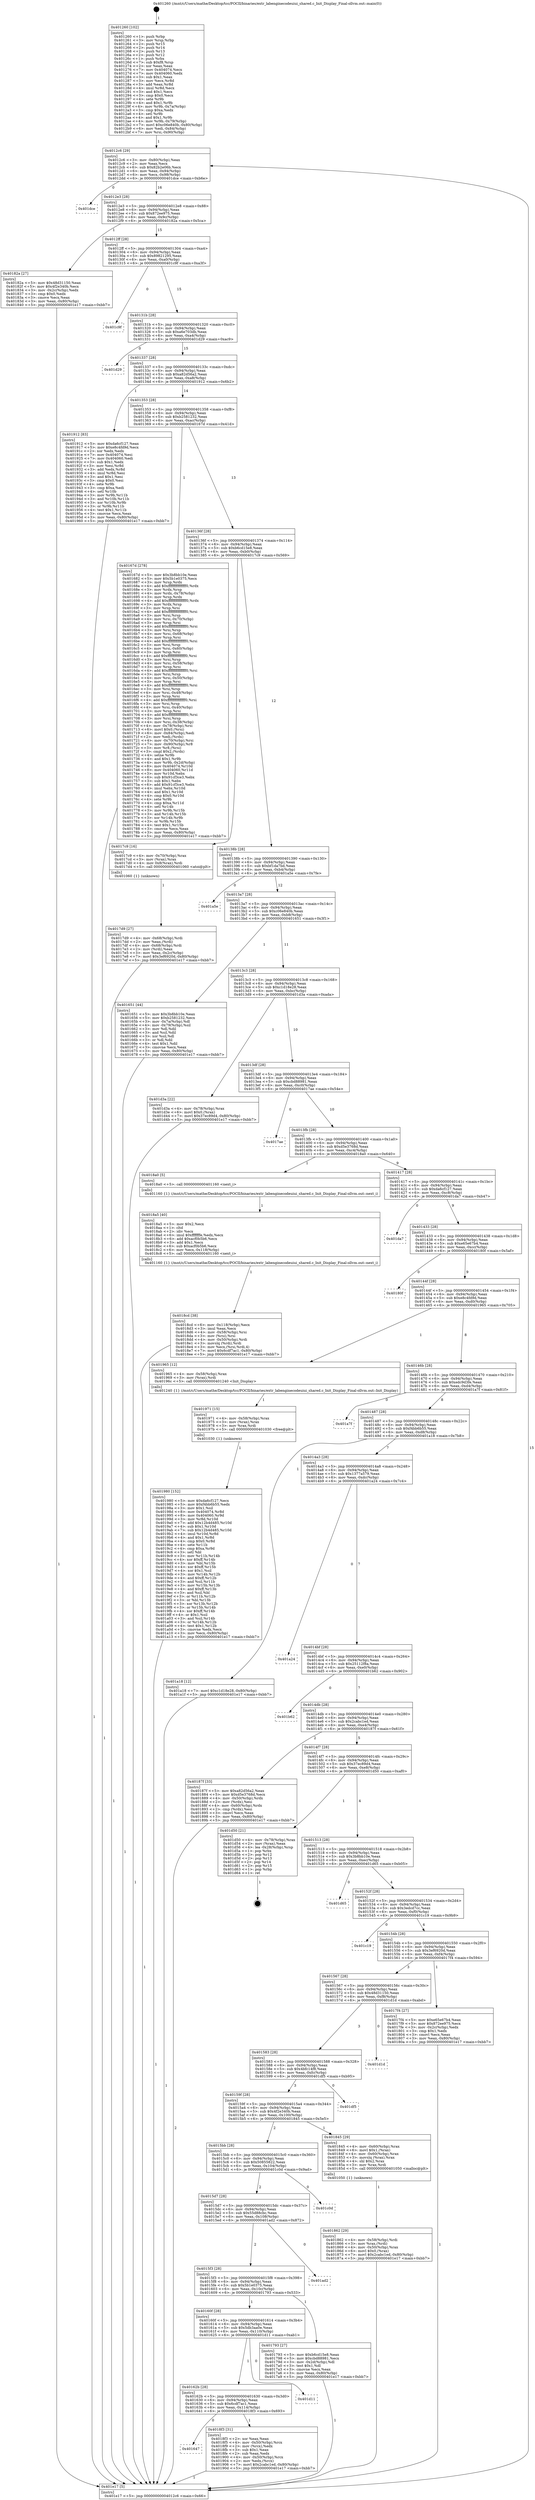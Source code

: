 digraph "0x401260" {
  label = "0x401260 (/mnt/c/Users/mathe/Desktop/tcc/POCII/binaries/extr_labenginecodeuiui_shared.c_Init_Display_Final-ollvm.out::main(0))"
  labelloc = "t"
  node[shape=record]

  Entry [label="",width=0.3,height=0.3,shape=circle,fillcolor=black,style=filled]
  "0x4012c6" [label="{
     0x4012c6 [29]\l
     | [instrs]\l
     &nbsp;&nbsp;0x4012c6 \<+3\>: mov -0x80(%rbp),%eax\l
     &nbsp;&nbsp;0x4012c9 \<+2\>: mov %eax,%ecx\l
     &nbsp;&nbsp;0x4012cb \<+6\>: sub $0x82b2e06b,%ecx\l
     &nbsp;&nbsp;0x4012d1 \<+6\>: mov %eax,-0x94(%rbp)\l
     &nbsp;&nbsp;0x4012d7 \<+6\>: mov %ecx,-0x98(%rbp)\l
     &nbsp;&nbsp;0x4012dd \<+6\>: je 0000000000401dce \<main+0xb6e\>\l
  }"]
  "0x401dce" [label="{
     0x401dce\l
  }", style=dashed]
  "0x4012e3" [label="{
     0x4012e3 [28]\l
     | [instrs]\l
     &nbsp;&nbsp;0x4012e3 \<+5\>: jmp 00000000004012e8 \<main+0x88\>\l
     &nbsp;&nbsp;0x4012e8 \<+6\>: mov -0x94(%rbp),%eax\l
     &nbsp;&nbsp;0x4012ee \<+5\>: sub $0x872ee975,%eax\l
     &nbsp;&nbsp;0x4012f3 \<+6\>: mov %eax,-0x9c(%rbp)\l
     &nbsp;&nbsp;0x4012f9 \<+6\>: je 000000000040182a \<main+0x5ca\>\l
  }"]
  Exit [label="",width=0.3,height=0.3,shape=circle,fillcolor=black,style=filled,peripheries=2]
  "0x40182a" [label="{
     0x40182a [27]\l
     | [instrs]\l
     &nbsp;&nbsp;0x40182a \<+5\>: mov $0x48d31150,%eax\l
     &nbsp;&nbsp;0x40182f \<+5\>: mov $0x4f2e340b,%ecx\l
     &nbsp;&nbsp;0x401834 \<+3\>: mov -0x2c(%rbp),%edx\l
     &nbsp;&nbsp;0x401837 \<+3\>: cmp $0x0,%edx\l
     &nbsp;&nbsp;0x40183a \<+3\>: cmove %ecx,%eax\l
     &nbsp;&nbsp;0x40183d \<+3\>: mov %eax,-0x80(%rbp)\l
     &nbsp;&nbsp;0x401840 \<+5\>: jmp 0000000000401e17 \<main+0xbb7\>\l
  }"]
  "0x4012ff" [label="{
     0x4012ff [28]\l
     | [instrs]\l
     &nbsp;&nbsp;0x4012ff \<+5\>: jmp 0000000000401304 \<main+0xa4\>\l
     &nbsp;&nbsp;0x401304 \<+6\>: mov -0x94(%rbp),%eax\l
     &nbsp;&nbsp;0x40130a \<+5\>: sub $0x89821295,%eax\l
     &nbsp;&nbsp;0x40130f \<+6\>: mov %eax,-0xa0(%rbp)\l
     &nbsp;&nbsp;0x401315 \<+6\>: je 0000000000401c9f \<main+0xa3f\>\l
  }"]
  "0x401980" [label="{
     0x401980 [152]\l
     | [instrs]\l
     &nbsp;&nbsp;0x401980 \<+5\>: mov $0xda6cf127,%ecx\l
     &nbsp;&nbsp;0x401985 \<+5\>: mov $0xf4bb6b55,%edx\l
     &nbsp;&nbsp;0x40198a \<+3\>: mov $0x1,%sil\l
     &nbsp;&nbsp;0x40198d \<+8\>: mov 0x404074,%r8d\l
     &nbsp;&nbsp;0x401995 \<+8\>: mov 0x404060,%r9d\l
     &nbsp;&nbsp;0x40199d \<+3\>: mov %r8d,%r10d\l
     &nbsp;&nbsp;0x4019a0 \<+7\>: add $0x12b4d485,%r10d\l
     &nbsp;&nbsp;0x4019a7 \<+4\>: sub $0x1,%r10d\l
     &nbsp;&nbsp;0x4019ab \<+7\>: sub $0x12b4d485,%r10d\l
     &nbsp;&nbsp;0x4019b2 \<+4\>: imul %r10d,%r8d\l
     &nbsp;&nbsp;0x4019b6 \<+4\>: and $0x1,%r8d\l
     &nbsp;&nbsp;0x4019ba \<+4\>: cmp $0x0,%r8d\l
     &nbsp;&nbsp;0x4019be \<+4\>: sete %r11b\l
     &nbsp;&nbsp;0x4019c2 \<+4\>: cmp $0xa,%r9d\l
     &nbsp;&nbsp;0x4019c6 \<+3\>: setl %bl\l
     &nbsp;&nbsp;0x4019c9 \<+3\>: mov %r11b,%r14b\l
     &nbsp;&nbsp;0x4019cc \<+4\>: xor $0xff,%r14b\l
     &nbsp;&nbsp;0x4019d0 \<+3\>: mov %bl,%r15b\l
     &nbsp;&nbsp;0x4019d3 \<+4\>: xor $0xff,%r15b\l
     &nbsp;&nbsp;0x4019d7 \<+4\>: xor $0x1,%sil\l
     &nbsp;&nbsp;0x4019db \<+3\>: mov %r14b,%r12b\l
     &nbsp;&nbsp;0x4019de \<+4\>: and $0xff,%r12b\l
     &nbsp;&nbsp;0x4019e2 \<+3\>: and %sil,%r11b\l
     &nbsp;&nbsp;0x4019e5 \<+3\>: mov %r15b,%r13b\l
     &nbsp;&nbsp;0x4019e8 \<+4\>: and $0xff,%r13b\l
     &nbsp;&nbsp;0x4019ec \<+3\>: and %sil,%bl\l
     &nbsp;&nbsp;0x4019ef \<+3\>: or %r11b,%r12b\l
     &nbsp;&nbsp;0x4019f2 \<+3\>: or %bl,%r13b\l
     &nbsp;&nbsp;0x4019f5 \<+3\>: xor %r13b,%r12b\l
     &nbsp;&nbsp;0x4019f8 \<+3\>: or %r15b,%r14b\l
     &nbsp;&nbsp;0x4019fb \<+4\>: xor $0xff,%r14b\l
     &nbsp;&nbsp;0x4019ff \<+4\>: or $0x1,%sil\l
     &nbsp;&nbsp;0x401a03 \<+3\>: and %sil,%r14b\l
     &nbsp;&nbsp;0x401a06 \<+3\>: or %r14b,%r12b\l
     &nbsp;&nbsp;0x401a09 \<+4\>: test $0x1,%r12b\l
     &nbsp;&nbsp;0x401a0d \<+3\>: cmovne %edx,%ecx\l
     &nbsp;&nbsp;0x401a10 \<+3\>: mov %ecx,-0x80(%rbp)\l
     &nbsp;&nbsp;0x401a13 \<+5\>: jmp 0000000000401e17 \<main+0xbb7\>\l
  }"]
  "0x401c9f" [label="{
     0x401c9f\l
  }", style=dashed]
  "0x40131b" [label="{
     0x40131b [28]\l
     | [instrs]\l
     &nbsp;&nbsp;0x40131b \<+5\>: jmp 0000000000401320 \<main+0xc0\>\l
     &nbsp;&nbsp;0x401320 \<+6\>: mov -0x94(%rbp),%eax\l
     &nbsp;&nbsp;0x401326 \<+5\>: sub $0xa6e703db,%eax\l
     &nbsp;&nbsp;0x40132b \<+6\>: mov %eax,-0xa4(%rbp)\l
     &nbsp;&nbsp;0x401331 \<+6\>: je 0000000000401d29 \<main+0xac9\>\l
  }"]
  "0x401971" [label="{
     0x401971 [15]\l
     | [instrs]\l
     &nbsp;&nbsp;0x401971 \<+4\>: mov -0x58(%rbp),%rax\l
     &nbsp;&nbsp;0x401975 \<+3\>: mov (%rax),%rax\l
     &nbsp;&nbsp;0x401978 \<+3\>: mov %rax,%rdi\l
     &nbsp;&nbsp;0x40197b \<+5\>: call 0000000000401030 \<free@plt\>\l
     | [calls]\l
     &nbsp;&nbsp;0x401030 \{1\} (unknown)\l
  }"]
  "0x401d29" [label="{
     0x401d29\l
  }", style=dashed]
  "0x401337" [label="{
     0x401337 [28]\l
     | [instrs]\l
     &nbsp;&nbsp;0x401337 \<+5\>: jmp 000000000040133c \<main+0xdc\>\l
     &nbsp;&nbsp;0x40133c \<+6\>: mov -0x94(%rbp),%eax\l
     &nbsp;&nbsp;0x401342 \<+5\>: sub $0xa82d56a2,%eax\l
     &nbsp;&nbsp;0x401347 \<+6\>: mov %eax,-0xa8(%rbp)\l
     &nbsp;&nbsp;0x40134d \<+6\>: je 0000000000401912 \<main+0x6b2\>\l
  }"]
  "0x401647" [label="{
     0x401647\l
  }", style=dashed]
  "0x401912" [label="{
     0x401912 [83]\l
     | [instrs]\l
     &nbsp;&nbsp;0x401912 \<+5\>: mov $0xda6cf127,%eax\l
     &nbsp;&nbsp;0x401917 \<+5\>: mov $0xe8c4fd9d,%ecx\l
     &nbsp;&nbsp;0x40191c \<+2\>: xor %edx,%edx\l
     &nbsp;&nbsp;0x40191e \<+7\>: mov 0x404074,%esi\l
     &nbsp;&nbsp;0x401925 \<+7\>: mov 0x404060,%edi\l
     &nbsp;&nbsp;0x40192c \<+3\>: sub $0x1,%edx\l
     &nbsp;&nbsp;0x40192f \<+3\>: mov %esi,%r8d\l
     &nbsp;&nbsp;0x401932 \<+3\>: add %edx,%r8d\l
     &nbsp;&nbsp;0x401935 \<+4\>: imul %r8d,%esi\l
     &nbsp;&nbsp;0x401939 \<+3\>: and $0x1,%esi\l
     &nbsp;&nbsp;0x40193c \<+3\>: cmp $0x0,%esi\l
     &nbsp;&nbsp;0x40193f \<+4\>: sete %r9b\l
     &nbsp;&nbsp;0x401943 \<+3\>: cmp $0xa,%edi\l
     &nbsp;&nbsp;0x401946 \<+4\>: setl %r10b\l
     &nbsp;&nbsp;0x40194a \<+3\>: mov %r9b,%r11b\l
     &nbsp;&nbsp;0x40194d \<+3\>: and %r10b,%r11b\l
     &nbsp;&nbsp;0x401950 \<+3\>: xor %r10b,%r9b\l
     &nbsp;&nbsp;0x401953 \<+3\>: or %r9b,%r11b\l
     &nbsp;&nbsp;0x401956 \<+4\>: test $0x1,%r11b\l
     &nbsp;&nbsp;0x40195a \<+3\>: cmovne %ecx,%eax\l
     &nbsp;&nbsp;0x40195d \<+3\>: mov %eax,-0x80(%rbp)\l
     &nbsp;&nbsp;0x401960 \<+5\>: jmp 0000000000401e17 \<main+0xbb7\>\l
  }"]
  "0x401353" [label="{
     0x401353 [28]\l
     | [instrs]\l
     &nbsp;&nbsp;0x401353 \<+5\>: jmp 0000000000401358 \<main+0xf8\>\l
     &nbsp;&nbsp;0x401358 \<+6\>: mov -0x94(%rbp),%eax\l
     &nbsp;&nbsp;0x40135e \<+5\>: sub $0xb2581232,%eax\l
     &nbsp;&nbsp;0x401363 \<+6\>: mov %eax,-0xac(%rbp)\l
     &nbsp;&nbsp;0x401369 \<+6\>: je 000000000040167d \<main+0x41d\>\l
  }"]
  "0x4018f3" [label="{
     0x4018f3 [31]\l
     | [instrs]\l
     &nbsp;&nbsp;0x4018f3 \<+2\>: xor %eax,%eax\l
     &nbsp;&nbsp;0x4018f5 \<+4\>: mov -0x50(%rbp),%rcx\l
     &nbsp;&nbsp;0x4018f9 \<+2\>: mov (%rcx),%edx\l
     &nbsp;&nbsp;0x4018fb \<+3\>: sub $0x1,%eax\l
     &nbsp;&nbsp;0x4018fe \<+2\>: sub %eax,%edx\l
     &nbsp;&nbsp;0x401900 \<+4\>: mov -0x50(%rbp),%rcx\l
     &nbsp;&nbsp;0x401904 \<+2\>: mov %edx,(%rcx)\l
     &nbsp;&nbsp;0x401906 \<+7\>: movl $0x2cabc1ed,-0x80(%rbp)\l
     &nbsp;&nbsp;0x40190d \<+5\>: jmp 0000000000401e17 \<main+0xbb7\>\l
  }"]
  "0x40167d" [label="{
     0x40167d [278]\l
     | [instrs]\l
     &nbsp;&nbsp;0x40167d \<+5\>: mov $0x3b8bb10e,%eax\l
     &nbsp;&nbsp;0x401682 \<+5\>: mov $0x5b1e0375,%ecx\l
     &nbsp;&nbsp;0x401687 \<+3\>: mov %rsp,%rdx\l
     &nbsp;&nbsp;0x40168a \<+4\>: add $0xfffffffffffffff0,%rdx\l
     &nbsp;&nbsp;0x40168e \<+3\>: mov %rdx,%rsp\l
     &nbsp;&nbsp;0x401691 \<+4\>: mov %rdx,-0x78(%rbp)\l
     &nbsp;&nbsp;0x401695 \<+3\>: mov %rsp,%rdx\l
     &nbsp;&nbsp;0x401698 \<+4\>: add $0xfffffffffffffff0,%rdx\l
     &nbsp;&nbsp;0x40169c \<+3\>: mov %rdx,%rsp\l
     &nbsp;&nbsp;0x40169f \<+3\>: mov %rsp,%rsi\l
     &nbsp;&nbsp;0x4016a2 \<+4\>: add $0xfffffffffffffff0,%rsi\l
     &nbsp;&nbsp;0x4016a6 \<+3\>: mov %rsi,%rsp\l
     &nbsp;&nbsp;0x4016a9 \<+4\>: mov %rsi,-0x70(%rbp)\l
     &nbsp;&nbsp;0x4016ad \<+3\>: mov %rsp,%rsi\l
     &nbsp;&nbsp;0x4016b0 \<+4\>: add $0xfffffffffffffff0,%rsi\l
     &nbsp;&nbsp;0x4016b4 \<+3\>: mov %rsi,%rsp\l
     &nbsp;&nbsp;0x4016b7 \<+4\>: mov %rsi,-0x68(%rbp)\l
     &nbsp;&nbsp;0x4016bb \<+3\>: mov %rsp,%rsi\l
     &nbsp;&nbsp;0x4016be \<+4\>: add $0xfffffffffffffff0,%rsi\l
     &nbsp;&nbsp;0x4016c2 \<+3\>: mov %rsi,%rsp\l
     &nbsp;&nbsp;0x4016c5 \<+4\>: mov %rsi,-0x60(%rbp)\l
     &nbsp;&nbsp;0x4016c9 \<+3\>: mov %rsp,%rsi\l
     &nbsp;&nbsp;0x4016cc \<+4\>: add $0xfffffffffffffff0,%rsi\l
     &nbsp;&nbsp;0x4016d0 \<+3\>: mov %rsi,%rsp\l
     &nbsp;&nbsp;0x4016d3 \<+4\>: mov %rsi,-0x58(%rbp)\l
     &nbsp;&nbsp;0x4016d7 \<+3\>: mov %rsp,%rsi\l
     &nbsp;&nbsp;0x4016da \<+4\>: add $0xfffffffffffffff0,%rsi\l
     &nbsp;&nbsp;0x4016de \<+3\>: mov %rsi,%rsp\l
     &nbsp;&nbsp;0x4016e1 \<+4\>: mov %rsi,-0x50(%rbp)\l
     &nbsp;&nbsp;0x4016e5 \<+3\>: mov %rsp,%rsi\l
     &nbsp;&nbsp;0x4016e8 \<+4\>: add $0xfffffffffffffff0,%rsi\l
     &nbsp;&nbsp;0x4016ec \<+3\>: mov %rsi,%rsp\l
     &nbsp;&nbsp;0x4016ef \<+4\>: mov %rsi,-0x48(%rbp)\l
     &nbsp;&nbsp;0x4016f3 \<+3\>: mov %rsp,%rsi\l
     &nbsp;&nbsp;0x4016f6 \<+4\>: add $0xfffffffffffffff0,%rsi\l
     &nbsp;&nbsp;0x4016fa \<+3\>: mov %rsi,%rsp\l
     &nbsp;&nbsp;0x4016fd \<+4\>: mov %rsi,-0x40(%rbp)\l
     &nbsp;&nbsp;0x401701 \<+3\>: mov %rsp,%rsi\l
     &nbsp;&nbsp;0x401704 \<+4\>: add $0xfffffffffffffff0,%rsi\l
     &nbsp;&nbsp;0x401708 \<+3\>: mov %rsi,%rsp\l
     &nbsp;&nbsp;0x40170b \<+4\>: mov %rsi,-0x38(%rbp)\l
     &nbsp;&nbsp;0x40170f \<+4\>: mov -0x78(%rbp),%rsi\l
     &nbsp;&nbsp;0x401713 \<+6\>: movl $0x0,(%rsi)\l
     &nbsp;&nbsp;0x401719 \<+6\>: mov -0x84(%rbp),%edi\l
     &nbsp;&nbsp;0x40171f \<+2\>: mov %edi,(%rdx)\l
     &nbsp;&nbsp;0x401721 \<+4\>: mov -0x70(%rbp),%rsi\l
     &nbsp;&nbsp;0x401725 \<+7\>: mov -0x90(%rbp),%r8\l
     &nbsp;&nbsp;0x40172c \<+3\>: mov %r8,(%rsi)\l
     &nbsp;&nbsp;0x40172f \<+3\>: cmpl $0x2,(%rdx)\l
     &nbsp;&nbsp;0x401732 \<+4\>: setne %r9b\l
     &nbsp;&nbsp;0x401736 \<+4\>: and $0x1,%r9b\l
     &nbsp;&nbsp;0x40173a \<+4\>: mov %r9b,-0x2d(%rbp)\l
     &nbsp;&nbsp;0x40173e \<+8\>: mov 0x404074,%r10d\l
     &nbsp;&nbsp;0x401746 \<+8\>: mov 0x404060,%r11d\l
     &nbsp;&nbsp;0x40174e \<+3\>: mov %r10d,%ebx\l
     &nbsp;&nbsp;0x401751 \<+6\>: sub $0x91cf3ce3,%ebx\l
     &nbsp;&nbsp;0x401757 \<+3\>: sub $0x1,%ebx\l
     &nbsp;&nbsp;0x40175a \<+6\>: add $0x91cf3ce3,%ebx\l
     &nbsp;&nbsp;0x401760 \<+4\>: imul %ebx,%r10d\l
     &nbsp;&nbsp;0x401764 \<+4\>: and $0x1,%r10d\l
     &nbsp;&nbsp;0x401768 \<+4\>: cmp $0x0,%r10d\l
     &nbsp;&nbsp;0x40176c \<+4\>: sete %r9b\l
     &nbsp;&nbsp;0x401770 \<+4\>: cmp $0xa,%r11d\l
     &nbsp;&nbsp;0x401774 \<+4\>: setl %r14b\l
     &nbsp;&nbsp;0x401778 \<+3\>: mov %r9b,%r15b\l
     &nbsp;&nbsp;0x40177b \<+3\>: and %r14b,%r15b\l
     &nbsp;&nbsp;0x40177e \<+3\>: xor %r14b,%r9b\l
     &nbsp;&nbsp;0x401781 \<+3\>: or %r9b,%r15b\l
     &nbsp;&nbsp;0x401784 \<+4\>: test $0x1,%r15b\l
     &nbsp;&nbsp;0x401788 \<+3\>: cmovne %ecx,%eax\l
     &nbsp;&nbsp;0x40178b \<+3\>: mov %eax,-0x80(%rbp)\l
     &nbsp;&nbsp;0x40178e \<+5\>: jmp 0000000000401e17 \<main+0xbb7\>\l
  }"]
  "0x40136f" [label="{
     0x40136f [28]\l
     | [instrs]\l
     &nbsp;&nbsp;0x40136f \<+5\>: jmp 0000000000401374 \<main+0x114\>\l
     &nbsp;&nbsp;0x401374 \<+6\>: mov -0x94(%rbp),%eax\l
     &nbsp;&nbsp;0x40137a \<+5\>: sub $0xb6cd15e8,%eax\l
     &nbsp;&nbsp;0x40137f \<+6\>: mov %eax,-0xb0(%rbp)\l
     &nbsp;&nbsp;0x401385 \<+6\>: je 00000000004017c9 \<main+0x569\>\l
  }"]
  "0x40162b" [label="{
     0x40162b [28]\l
     | [instrs]\l
     &nbsp;&nbsp;0x40162b \<+5\>: jmp 0000000000401630 \<main+0x3d0\>\l
     &nbsp;&nbsp;0x401630 \<+6\>: mov -0x94(%rbp),%eax\l
     &nbsp;&nbsp;0x401636 \<+5\>: sub $0x6cdf7ac1,%eax\l
     &nbsp;&nbsp;0x40163b \<+6\>: mov %eax,-0x114(%rbp)\l
     &nbsp;&nbsp;0x401641 \<+6\>: je 00000000004018f3 \<main+0x693\>\l
  }"]
  "0x4017c9" [label="{
     0x4017c9 [16]\l
     | [instrs]\l
     &nbsp;&nbsp;0x4017c9 \<+4\>: mov -0x70(%rbp),%rax\l
     &nbsp;&nbsp;0x4017cd \<+3\>: mov (%rax),%rax\l
     &nbsp;&nbsp;0x4017d0 \<+4\>: mov 0x8(%rax),%rdi\l
     &nbsp;&nbsp;0x4017d4 \<+5\>: call 0000000000401060 \<atoi@plt\>\l
     | [calls]\l
     &nbsp;&nbsp;0x401060 \{1\} (unknown)\l
  }"]
  "0x40138b" [label="{
     0x40138b [28]\l
     | [instrs]\l
     &nbsp;&nbsp;0x40138b \<+5\>: jmp 0000000000401390 \<main+0x130\>\l
     &nbsp;&nbsp;0x401390 \<+6\>: mov -0x94(%rbp),%eax\l
     &nbsp;&nbsp;0x401396 \<+5\>: sub $0xbf1da7bd,%eax\l
     &nbsp;&nbsp;0x40139b \<+6\>: mov %eax,-0xb4(%rbp)\l
     &nbsp;&nbsp;0x4013a1 \<+6\>: je 0000000000401a5e \<main+0x7fe\>\l
  }"]
  "0x401d11" [label="{
     0x401d11\l
  }", style=dashed]
  "0x401a5e" [label="{
     0x401a5e\l
  }", style=dashed]
  "0x4013a7" [label="{
     0x4013a7 [28]\l
     | [instrs]\l
     &nbsp;&nbsp;0x4013a7 \<+5\>: jmp 00000000004013ac \<main+0x14c\>\l
     &nbsp;&nbsp;0x4013ac \<+6\>: mov -0x94(%rbp),%eax\l
     &nbsp;&nbsp;0x4013b2 \<+5\>: sub $0xc06e840b,%eax\l
     &nbsp;&nbsp;0x4013b7 \<+6\>: mov %eax,-0xb8(%rbp)\l
     &nbsp;&nbsp;0x4013bd \<+6\>: je 0000000000401651 \<main+0x3f1\>\l
  }"]
  "0x4018cd" [label="{
     0x4018cd [38]\l
     | [instrs]\l
     &nbsp;&nbsp;0x4018cd \<+6\>: mov -0x118(%rbp),%ecx\l
     &nbsp;&nbsp;0x4018d3 \<+3\>: imul %eax,%ecx\l
     &nbsp;&nbsp;0x4018d6 \<+4\>: mov -0x58(%rbp),%rsi\l
     &nbsp;&nbsp;0x4018da \<+3\>: mov (%rsi),%rsi\l
     &nbsp;&nbsp;0x4018dd \<+4\>: mov -0x50(%rbp),%rdi\l
     &nbsp;&nbsp;0x4018e1 \<+3\>: movslq (%rdi),%rdi\l
     &nbsp;&nbsp;0x4018e4 \<+3\>: mov %ecx,(%rsi,%rdi,4)\l
     &nbsp;&nbsp;0x4018e7 \<+7\>: movl $0x6cdf7ac1,-0x80(%rbp)\l
     &nbsp;&nbsp;0x4018ee \<+5\>: jmp 0000000000401e17 \<main+0xbb7\>\l
  }"]
  "0x401651" [label="{
     0x401651 [44]\l
     | [instrs]\l
     &nbsp;&nbsp;0x401651 \<+5\>: mov $0x3b8bb10e,%eax\l
     &nbsp;&nbsp;0x401656 \<+5\>: mov $0xb2581232,%ecx\l
     &nbsp;&nbsp;0x40165b \<+3\>: mov -0x7a(%rbp),%dl\l
     &nbsp;&nbsp;0x40165e \<+4\>: mov -0x79(%rbp),%sil\l
     &nbsp;&nbsp;0x401662 \<+3\>: mov %dl,%dil\l
     &nbsp;&nbsp;0x401665 \<+3\>: and %sil,%dil\l
     &nbsp;&nbsp;0x401668 \<+3\>: xor %sil,%dl\l
     &nbsp;&nbsp;0x40166b \<+3\>: or %dl,%dil\l
     &nbsp;&nbsp;0x40166e \<+4\>: test $0x1,%dil\l
     &nbsp;&nbsp;0x401672 \<+3\>: cmovne %ecx,%eax\l
     &nbsp;&nbsp;0x401675 \<+3\>: mov %eax,-0x80(%rbp)\l
     &nbsp;&nbsp;0x401678 \<+5\>: jmp 0000000000401e17 \<main+0xbb7\>\l
  }"]
  "0x4013c3" [label="{
     0x4013c3 [28]\l
     | [instrs]\l
     &nbsp;&nbsp;0x4013c3 \<+5\>: jmp 00000000004013c8 \<main+0x168\>\l
     &nbsp;&nbsp;0x4013c8 \<+6\>: mov -0x94(%rbp),%eax\l
     &nbsp;&nbsp;0x4013ce \<+5\>: sub $0xc1d18e28,%eax\l
     &nbsp;&nbsp;0x4013d3 \<+6\>: mov %eax,-0xbc(%rbp)\l
     &nbsp;&nbsp;0x4013d9 \<+6\>: je 0000000000401d3a \<main+0xada\>\l
  }"]
  "0x401e17" [label="{
     0x401e17 [5]\l
     | [instrs]\l
     &nbsp;&nbsp;0x401e17 \<+5\>: jmp 00000000004012c6 \<main+0x66\>\l
  }"]
  "0x401260" [label="{
     0x401260 [102]\l
     | [instrs]\l
     &nbsp;&nbsp;0x401260 \<+1\>: push %rbp\l
     &nbsp;&nbsp;0x401261 \<+3\>: mov %rsp,%rbp\l
     &nbsp;&nbsp;0x401264 \<+2\>: push %r15\l
     &nbsp;&nbsp;0x401266 \<+2\>: push %r14\l
     &nbsp;&nbsp;0x401268 \<+2\>: push %r13\l
     &nbsp;&nbsp;0x40126a \<+2\>: push %r12\l
     &nbsp;&nbsp;0x40126c \<+1\>: push %rbx\l
     &nbsp;&nbsp;0x40126d \<+7\>: sub $0xf8,%rsp\l
     &nbsp;&nbsp;0x401274 \<+2\>: xor %eax,%eax\l
     &nbsp;&nbsp;0x401276 \<+7\>: mov 0x404074,%ecx\l
     &nbsp;&nbsp;0x40127d \<+7\>: mov 0x404060,%edx\l
     &nbsp;&nbsp;0x401284 \<+3\>: sub $0x1,%eax\l
     &nbsp;&nbsp;0x401287 \<+3\>: mov %ecx,%r8d\l
     &nbsp;&nbsp;0x40128a \<+3\>: add %eax,%r8d\l
     &nbsp;&nbsp;0x40128d \<+4\>: imul %r8d,%ecx\l
     &nbsp;&nbsp;0x401291 \<+3\>: and $0x1,%ecx\l
     &nbsp;&nbsp;0x401294 \<+3\>: cmp $0x0,%ecx\l
     &nbsp;&nbsp;0x401297 \<+4\>: sete %r9b\l
     &nbsp;&nbsp;0x40129b \<+4\>: and $0x1,%r9b\l
     &nbsp;&nbsp;0x40129f \<+4\>: mov %r9b,-0x7a(%rbp)\l
     &nbsp;&nbsp;0x4012a3 \<+3\>: cmp $0xa,%edx\l
     &nbsp;&nbsp;0x4012a6 \<+4\>: setl %r9b\l
     &nbsp;&nbsp;0x4012aa \<+4\>: and $0x1,%r9b\l
     &nbsp;&nbsp;0x4012ae \<+4\>: mov %r9b,-0x79(%rbp)\l
     &nbsp;&nbsp;0x4012b2 \<+7\>: movl $0xc06e840b,-0x80(%rbp)\l
     &nbsp;&nbsp;0x4012b9 \<+6\>: mov %edi,-0x84(%rbp)\l
     &nbsp;&nbsp;0x4012bf \<+7\>: mov %rsi,-0x90(%rbp)\l
  }"]
  "0x4018a5" [label="{
     0x4018a5 [40]\l
     | [instrs]\l
     &nbsp;&nbsp;0x4018a5 \<+5\>: mov $0x2,%ecx\l
     &nbsp;&nbsp;0x4018aa \<+1\>: cltd\l
     &nbsp;&nbsp;0x4018ab \<+2\>: idiv %ecx\l
     &nbsp;&nbsp;0x4018ad \<+6\>: imul $0xfffffffe,%edx,%ecx\l
     &nbsp;&nbsp;0x4018b3 \<+6\>: add $0xacf0b5b6,%ecx\l
     &nbsp;&nbsp;0x4018b9 \<+3\>: add $0x1,%ecx\l
     &nbsp;&nbsp;0x4018bc \<+6\>: sub $0xacf0b5b6,%ecx\l
     &nbsp;&nbsp;0x4018c2 \<+6\>: mov %ecx,-0x118(%rbp)\l
     &nbsp;&nbsp;0x4018c8 \<+5\>: call 0000000000401160 \<next_i\>\l
     | [calls]\l
     &nbsp;&nbsp;0x401160 \{1\} (/mnt/c/Users/mathe/Desktop/tcc/POCII/binaries/extr_labenginecodeuiui_shared.c_Init_Display_Final-ollvm.out::next_i)\l
  }"]
  "0x401862" [label="{
     0x401862 [29]\l
     | [instrs]\l
     &nbsp;&nbsp;0x401862 \<+4\>: mov -0x58(%rbp),%rdi\l
     &nbsp;&nbsp;0x401866 \<+3\>: mov %rax,(%rdi)\l
     &nbsp;&nbsp;0x401869 \<+4\>: mov -0x50(%rbp),%rax\l
     &nbsp;&nbsp;0x40186d \<+6\>: movl $0x0,(%rax)\l
     &nbsp;&nbsp;0x401873 \<+7\>: movl $0x2cabc1ed,-0x80(%rbp)\l
     &nbsp;&nbsp;0x40187a \<+5\>: jmp 0000000000401e17 \<main+0xbb7\>\l
  }"]
  "0x401d3a" [label="{
     0x401d3a [22]\l
     | [instrs]\l
     &nbsp;&nbsp;0x401d3a \<+4\>: mov -0x78(%rbp),%rax\l
     &nbsp;&nbsp;0x401d3e \<+6\>: movl $0x0,(%rax)\l
     &nbsp;&nbsp;0x401d44 \<+7\>: movl $0x37ec89d4,-0x80(%rbp)\l
     &nbsp;&nbsp;0x401d4b \<+5\>: jmp 0000000000401e17 \<main+0xbb7\>\l
  }"]
  "0x4013df" [label="{
     0x4013df [28]\l
     | [instrs]\l
     &nbsp;&nbsp;0x4013df \<+5\>: jmp 00000000004013e4 \<main+0x184\>\l
     &nbsp;&nbsp;0x4013e4 \<+6\>: mov -0x94(%rbp),%eax\l
     &nbsp;&nbsp;0x4013ea \<+5\>: sub $0xcbd88981,%eax\l
     &nbsp;&nbsp;0x4013ef \<+6\>: mov %eax,-0xc0(%rbp)\l
     &nbsp;&nbsp;0x4013f5 \<+6\>: je 00000000004017ae \<main+0x54e\>\l
  }"]
  "0x4017d9" [label="{
     0x4017d9 [27]\l
     | [instrs]\l
     &nbsp;&nbsp;0x4017d9 \<+4\>: mov -0x68(%rbp),%rdi\l
     &nbsp;&nbsp;0x4017dd \<+2\>: mov %eax,(%rdi)\l
     &nbsp;&nbsp;0x4017df \<+4\>: mov -0x68(%rbp),%rdi\l
     &nbsp;&nbsp;0x4017e3 \<+2\>: mov (%rdi),%eax\l
     &nbsp;&nbsp;0x4017e5 \<+3\>: mov %eax,-0x2c(%rbp)\l
     &nbsp;&nbsp;0x4017e8 \<+7\>: movl $0x3ef6920d,-0x80(%rbp)\l
     &nbsp;&nbsp;0x4017ef \<+5\>: jmp 0000000000401e17 \<main+0xbb7\>\l
  }"]
  "0x4017ae" [label="{
     0x4017ae\l
  }", style=dashed]
  "0x4013fb" [label="{
     0x4013fb [28]\l
     | [instrs]\l
     &nbsp;&nbsp;0x4013fb \<+5\>: jmp 0000000000401400 \<main+0x1a0\>\l
     &nbsp;&nbsp;0x401400 \<+6\>: mov -0x94(%rbp),%eax\l
     &nbsp;&nbsp;0x401406 \<+5\>: sub $0xd5e3768d,%eax\l
     &nbsp;&nbsp;0x40140b \<+6\>: mov %eax,-0xc4(%rbp)\l
     &nbsp;&nbsp;0x401411 \<+6\>: je 00000000004018a0 \<main+0x640\>\l
  }"]
  "0x40160f" [label="{
     0x40160f [28]\l
     | [instrs]\l
     &nbsp;&nbsp;0x40160f \<+5\>: jmp 0000000000401614 \<main+0x3b4\>\l
     &nbsp;&nbsp;0x401614 \<+6\>: mov -0x94(%rbp),%eax\l
     &nbsp;&nbsp;0x40161a \<+5\>: sub $0x5db3aa0e,%eax\l
     &nbsp;&nbsp;0x40161f \<+6\>: mov %eax,-0x110(%rbp)\l
     &nbsp;&nbsp;0x401625 \<+6\>: je 0000000000401d11 \<main+0xab1\>\l
  }"]
  "0x4018a0" [label="{
     0x4018a0 [5]\l
     | [instrs]\l
     &nbsp;&nbsp;0x4018a0 \<+5\>: call 0000000000401160 \<next_i\>\l
     | [calls]\l
     &nbsp;&nbsp;0x401160 \{1\} (/mnt/c/Users/mathe/Desktop/tcc/POCII/binaries/extr_labenginecodeuiui_shared.c_Init_Display_Final-ollvm.out::next_i)\l
  }"]
  "0x401417" [label="{
     0x401417 [28]\l
     | [instrs]\l
     &nbsp;&nbsp;0x401417 \<+5\>: jmp 000000000040141c \<main+0x1bc\>\l
     &nbsp;&nbsp;0x40141c \<+6\>: mov -0x94(%rbp),%eax\l
     &nbsp;&nbsp;0x401422 \<+5\>: sub $0xda6cf127,%eax\l
     &nbsp;&nbsp;0x401427 \<+6\>: mov %eax,-0xc8(%rbp)\l
     &nbsp;&nbsp;0x40142d \<+6\>: je 0000000000401da7 \<main+0xb47\>\l
  }"]
  "0x401793" [label="{
     0x401793 [27]\l
     | [instrs]\l
     &nbsp;&nbsp;0x401793 \<+5\>: mov $0xb6cd15e8,%eax\l
     &nbsp;&nbsp;0x401798 \<+5\>: mov $0xcbd88981,%ecx\l
     &nbsp;&nbsp;0x40179d \<+3\>: mov -0x2d(%rbp),%dl\l
     &nbsp;&nbsp;0x4017a0 \<+3\>: test $0x1,%dl\l
     &nbsp;&nbsp;0x4017a3 \<+3\>: cmovne %ecx,%eax\l
     &nbsp;&nbsp;0x4017a6 \<+3\>: mov %eax,-0x80(%rbp)\l
     &nbsp;&nbsp;0x4017a9 \<+5\>: jmp 0000000000401e17 \<main+0xbb7\>\l
  }"]
  "0x401da7" [label="{
     0x401da7\l
  }", style=dashed]
  "0x401433" [label="{
     0x401433 [28]\l
     | [instrs]\l
     &nbsp;&nbsp;0x401433 \<+5\>: jmp 0000000000401438 \<main+0x1d8\>\l
     &nbsp;&nbsp;0x401438 \<+6\>: mov -0x94(%rbp),%eax\l
     &nbsp;&nbsp;0x40143e \<+5\>: sub $0xe65e67b4,%eax\l
     &nbsp;&nbsp;0x401443 \<+6\>: mov %eax,-0xcc(%rbp)\l
     &nbsp;&nbsp;0x401449 \<+6\>: je 000000000040180f \<main+0x5af\>\l
  }"]
  "0x4015f3" [label="{
     0x4015f3 [28]\l
     | [instrs]\l
     &nbsp;&nbsp;0x4015f3 \<+5\>: jmp 00000000004015f8 \<main+0x398\>\l
     &nbsp;&nbsp;0x4015f8 \<+6\>: mov -0x94(%rbp),%eax\l
     &nbsp;&nbsp;0x4015fe \<+5\>: sub $0x5b1e0375,%eax\l
     &nbsp;&nbsp;0x401603 \<+6\>: mov %eax,-0x10c(%rbp)\l
     &nbsp;&nbsp;0x401609 \<+6\>: je 0000000000401793 \<main+0x533\>\l
  }"]
  "0x40180f" [label="{
     0x40180f\l
  }", style=dashed]
  "0x40144f" [label="{
     0x40144f [28]\l
     | [instrs]\l
     &nbsp;&nbsp;0x40144f \<+5\>: jmp 0000000000401454 \<main+0x1f4\>\l
     &nbsp;&nbsp;0x401454 \<+6\>: mov -0x94(%rbp),%eax\l
     &nbsp;&nbsp;0x40145a \<+5\>: sub $0xe8c4fd9d,%eax\l
     &nbsp;&nbsp;0x40145f \<+6\>: mov %eax,-0xd0(%rbp)\l
     &nbsp;&nbsp;0x401465 \<+6\>: je 0000000000401965 \<main+0x705\>\l
  }"]
  "0x401ad2" [label="{
     0x401ad2\l
  }", style=dashed]
  "0x401965" [label="{
     0x401965 [12]\l
     | [instrs]\l
     &nbsp;&nbsp;0x401965 \<+4\>: mov -0x58(%rbp),%rax\l
     &nbsp;&nbsp;0x401969 \<+3\>: mov (%rax),%rdi\l
     &nbsp;&nbsp;0x40196c \<+5\>: call 0000000000401240 \<Init_Display\>\l
     | [calls]\l
     &nbsp;&nbsp;0x401240 \{1\} (/mnt/c/Users/mathe/Desktop/tcc/POCII/binaries/extr_labenginecodeuiui_shared.c_Init_Display_Final-ollvm.out::Init_Display)\l
  }"]
  "0x40146b" [label="{
     0x40146b [28]\l
     | [instrs]\l
     &nbsp;&nbsp;0x40146b \<+5\>: jmp 0000000000401470 \<main+0x210\>\l
     &nbsp;&nbsp;0x401470 \<+6\>: mov -0x94(%rbp),%eax\l
     &nbsp;&nbsp;0x401476 \<+5\>: sub $0xedc9d3fe,%eax\l
     &nbsp;&nbsp;0x40147b \<+6\>: mov %eax,-0xd4(%rbp)\l
     &nbsp;&nbsp;0x401481 \<+6\>: je 0000000000401a7f \<main+0x81f\>\l
  }"]
  "0x4015d7" [label="{
     0x4015d7 [28]\l
     | [instrs]\l
     &nbsp;&nbsp;0x4015d7 \<+5\>: jmp 00000000004015dc \<main+0x37c\>\l
     &nbsp;&nbsp;0x4015dc \<+6\>: mov -0x94(%rbp),%eax\l
     &nbsp;&nbsp;0x4015e2 \<+5\>: sub $0x55d88cbc,%eax\l
     &nbsp;&nbsp;0x4015e7 \<+6\>: mov %eax,-0x108(%rbp)\l
     &nbsp;&nbsp;0x4015ed \<+6\>: je 0000000000401ad2 \<main+0x872\>\l
  }"]
  "0x401a7f" [label="{
     0x401a7f\l
  }", style=dashed]
  "0x401487" [label="{
     0x401487 [28]\l
     | [instrs]\l
     &nbsp;&nbsp;0x401487 \<+5\>: jmp 000000000040148c \<main+0x22c\>\l
     &nbsp;&nbsp;0x40148c \<+6\>: mov -0x94(%rbp),%eax\l
     &nbsp;&nbsp;0x401492 \<+5\>: sub $0xf4bb6b55,%eax\l
     &nbsp;&nbsp;0x401497 \<+6\>: mov %eax,-0xd8(%rbp)\l
     &nbsp;&nbsp;0x40149d \<+6\>: je 0000000000401a18 \<main+0x7b8\>\l
  }"]
  "0x401c0d" [label="{
     0x401c0d\l
  }", style=dashed]
  "0x401a18" [label="{
     0x401a18 [12]\l
     | [instrs]\l
     &nbsp;&nbsp;0x401a18 \<+7\>: movl $0xc1d18e28,-0x80(%rbp)\l
     &nbsp;&nbsp;0x401a1f \<+5\>: jmp 0000000000401e17 \<main+0xbb7\>\l
  }"]
  "0x4014a3" [label="{
     0x4014a3 [28]\l
     | [instrs]\l
     &nbsp;&nbsp;0x4014a3 \<+5\>: jmp 00000000004014a8 \<main+0x248\>\l
     &nbsp;&nbsp;0x4014a8 \<+6\>: mov -0x94(%rbp),%eax\l
     &nbsp;&nbsp;0x4014ae \<+5\>: sub $0x1377a579,%eax\l
     &nbsp;&nbsp;0x4014b3 \<+6\>: mov %eax,-0xdc(%rbp)\l
     &nbsp;&nbsp;0x4014b9 \<+6\>: je 0000000000401a24 \<main+0x7c4\>\l
  }"]
  "0x4015bb" [label="{
     0x4015bb [28]\l
     | [instrs]\l
     &nbsp;&nbsp;0x4015bb \<+5\>: jmp 00000000004015c0 \<main+0x360\>\l
     &nbsp;&nbsp;0x4015c0 \<+6\>: mov -0x94(%rbp),%eax\l
     &nbsp;&nbsp;0x4015c6 \<+5\>: sub $0x50855822,%eax\l
     &nbsp;&nbsp;0x4015cb \<+6\>: mov %eax,-0x104(%rbp)\l
     &nbsp;&nbsp;0x4015d1 \<+6\>: je 0000000000401c0d \<main+0x9ad\>\l
  }"]
  "0x401a24" [label="{
     0x401a24\l
  }", style=dashed]
  "0x4014bf" [label="{
     0x4014bf [28]\l
     | [instrs]\l
     &nbsp;&nbsp;0x4014bf \<+5\>: jmp 00000000004014c4 \<main+0x264\>\l
     &nbsp;&nbsp;0x4014c4 \<+6\>: mov -0x94(%rbp),%eax\l
     &nbsp;&nbsp;0x4014ca \<+5\>: sub $0x25112f8a,%eax\l
     &nbsp;&nbsp;0x4014cf \<+6\>: mov %eax,-0xe0(%rbp)\l
     &nbsp;&nbsp;0x4014d5 \<+6\>: je 0000000000401b62 \<main+0x902\>\l
  }"]
  "0x401845" [label="{
     0x401845 [29]\l
     | [instrs]\l
     &nbsp;&nbsp;0x401845 \<+4\>: mov -0x60(%rbp),%rax\l
     &nbsp;&nbsp;0x401849 \<+6\>: movl $0x1,(%rax)\l
     &nbsp;&nbsp;0x40184f \<+4\>: mov -0x60(%rbp),%rax\l
     &nbsp;&nbsp;0x401853 \<+3\>: movslq (%rax),%rax\l
     &nbsp;&nbsp;0x401856 \<+4\>: shl $0x2,%rax\l
     &nbsp;&nbsp;0x40185a \<+3\>: mov %rax,%rdi\l
     &nbsp;&nbsp;0x40185d \<+5\>: call 0000000000401050 \<malloc@plt\>\l
     | [calls]\l
     &nbsp;&nbsp;0x401050 \{1\} (unknown)\l
  }"]
  "0x401b62" [label="{
     0x401b62\l
  }", style=dashed]
  "0x4014db" [label="{
     0x4014db [28]\l
     | [instrs]\l
     &nbsp;&nbsp;0x4014db \<+5\>: jmp 00000000004014e0 \<main+0x280\>\l
     &nbsp;&nbsp;0x4014e0 \<+6\>: mov -0x94(%rbp),%eax\l
     &nbsp;&nbsp;0x4014e6 \<+5\>: sub $0x2cabc1ed,%eax\l
     &nbsp;&nbsp;0x4014eb \<+6\>: mov %eax,-0xe4(%rbp)\l
     &nbsp;&nbsp;0x4014f1 \<+6\>: je 000000000040187f \<main+0x61f\>\l
  }"]
  "0x40159f" [label="{
     0x40159f [28]\l
     | [instrs]\l
     &nbsp;&nbsp;0x40159f \<+5\>: jmp 00000000004015a4 \<main+0x344\>\l
     &nbsp;&nbsp;0x4015a4 \<+6\>: mov -0x94(%rbp),%eax\l
     &nbsp;&nbsp;0x4015aa \<+5\>: sub $0x4f2e340b,%eax\l
     &nbsp;&nbsp;0x4015af \<+6\>: mov %eax,-0x100(%rbp)\l
     &nbsp;&nbsp;0x4015b5 \<+6\>: je 0000000000401845 \<main+0x5e5\>\l
  }"]
  "0x40187f" [label="{
     0x40187f [33]\l
     | [instrs]\l
     &nbsp;&nbsp;0x40187f \<+5\>: mov $0xa82d56a2,%eax\l
     &nbsp;&nbsp;0x401884 \<+5\>: mov $0xd5e3768d,%ecx\l
     &nbsp;&nbsp;0x401889 \<+4\>: mov -0x50(%rbp),%rdx\l
     &nbsp;&nbsp;0x40188d \<+2\>: mov (%rdx),%esi\l
     &nbsp;&nbsp;0x40188f \<+4\>: mov -0x60(%rbp),%rdx\l
     &nbsp;&nbsp;0x401893 \<+2\>: cmp (%rdx),%esi\l
     &nbsp;&nbsp;0x401895 \<+3\>: cmovl %ecx,%eax\l
     &nbsp;&nbsp;0x401898 \<+3\>: mov %eax,-0x80(%rbp)\l
     &nbsp;&nbsp;0x40189b \<+5\>: jmp 0000000000401e17 \<main+0xbb7\>\l
  }"]
  "0x4014f7" [label="{
     0x4014f7 [28]\l
     | [instrs]\l
     &nbsp;&nbsp;0x4014f7 \<+5\>: jmp 00000000004014fc \<main+0x29c\>\l
     &nbsp;&nbsp;0x4014fc \<+6\>: mov -0x94(%rbp),%eax\l
     &nbsp;&nbsp;0x401502 \<+5\>: sub $0x37ec89d4,%eax\l
     &nbsp;&nbsp;0x401507 \<+6\>: mov %eax,-0xe8(%rbp)\l
     &nbsp;&nbsp;0x40150d \<+6\>: je 0000000000401d50 \<main+0xaf0\>\l
  }"]
  "0x401df5" [label="{
     0x401df5\l
  }", style=dashed]
  "0x401d50" [label="{
     0x401d50 [21]\l
     | [instrs]\l
     &nbsp;&nbsp;0x401d50 \<+4\>: mov -0x78(%rbp),%rax\l
     &nbsp;&nbsp;0x401d54 \<+2\>: mov (%rax),%eax\l
     &nbsp;&nbsp;0x401d56 \<+4\>: lea -0x28(%rbp),%rsp\l
     &nbsp;&nbsp;0x401d5a \<+1\>: pop %rbx\l
     &nbsp;&nbsp;0x401d5b \<+2\>: pop %r12\l
     &nbsp;&nbsp;0x401d5d \<+2\>: pop %r13\l
     &nbsp;&nbsp;0x401d5f \<+2\>: pop %r14\l
     &nbsp;&nbsp;0x401d61 \<+2\>: pop %r15\l
     &nbsp;&nbsp;0x401d63 \<+1\>: pop %rbp\l
     &nbsp;&nbsp;0x401d64 \<+1\>: ret\l
  }"]
  "0x401513" [label="{
     0x401513 [28]\l
     | [instrs]\l
     &nbsp;&nbsp;0x401513 \<+5\>: jmp 0000000000401518 \<main+0x2b8\>\l
     &nbsp;&nbsp;0x401518 \<+6\>: mov -0x94(%rbp),%eax\l
     &nbsp;&nbsp;0x40151e \<+5\>: sub $0x3b8bb10e,%eax\l
     &nbsp;&nbsp;0x401523 \<+6\>: mov %eax,-0xec(%rbp)\l
     &nbsp;&nbsp;0x401529 \<+6\>: je 0000000000401d65 \<main+0xb05\>\l
  }"]
  "0x401583" [label="{
     0x401583 [28]\l
     | [instrs]\l
     &nbsp;&nbsp;0x401583 \<+5\>: jmp 0000000000401588 \<main+0x328\>\l
     &nbsp;&nbsp;0x401588 \<+6\>: mov -0x94(%rbp),%eax\l
     &nbsp;&nbsp;0x40158e \<+5\>: sub $0x4bfc14f8,%eax\l
     &nbsp;&nbsp;0x401593 \<+6\>: mov %eax,-0xfc(%rbp)\l
     &nbsp;&nbsp;0x401599 \<+6\>: je 0000000000401df5 \<main+0xb95\>\l
  }"]
  "0x401d65" [label="{
     0x401d65\l
  }", style=dashed]
  "0x40152f" [label="{
     0x40152f [28]\l
     | [instrs]\l
     &nbsp;&nbsp;0x40152f \<+5\>: jmp 0000000000401534 \<main+0x2d4\>\l
     &nbsp;&nbsp;0x401534 \<+6\>: mov -0x94(%rbp),%eax\l
     &nbsp;&nbsp;0x40153a \<+5\>: sub $0x3edcd7cc,%eax\l
     &nbsp;&nbsp;0x40153f \<+6\>: mov %eax,-0xf0(%rbp)\l
     &nbsp;&nbsp;0x401545 \<+6\>: je 0000000000401c19 \<main+0x9b9\>\l
  }"]
  "0x401d1d" [label="{
     0x401d1d\l
  }", style=dashed]
  "0x401c19" [label="{
     0x401c19\l
  }", style=dashed]
  "0x40154b" [label="{
     0x40154b [28]\l
     | [instrs]\l
     &nbsp;&nbsp;0x40154b \<+5\>: jmp 0000000000401550 \<main+0x2f0\>\l
     &nbsp;&nbsp;0x401550 \<+6\>: mov -0x94(%rbp),%eax\l
     &nbsp;&nbsp;0x401556 \<+5\>: sub $0x3ef6920d,%eax\l
     &nbsp;&nbsp;0x40155b \<+6\>: mov %eax,-0xf4(%rbp)\l
     &nbsp;&nbsp;0x401561 \<+6\>: je 00000000004017f4 \<main+0x594\>\l
  }"]
  "0x401567" [label="{
     0x401567 [28]\l
     | [instrs]\l
     &nbsp;&nbsp;0x401567 \<+5\>: jmp 000000000040156c \<main+0x30c\>\l
     &nbsp;&nbsp;0x40156c \<+6\>: mov -0x94(%rbp),%eax\l
     &nbsp;&nbsp;0x401572 \<+5\>: sub $0x48d31150,%eax\l
     &nbsp;&nbsp;0x401577 \<+6\>: mov %eax,-0xf8(%rbp)\l
     &nbsp;&nbsp;0x40157d \<+6\>: je 0000000000401d1d \<main+0xabd\>\l
  }"]
  "0x4017f4" [label="{
     0x4017f4 [27]\l
     | [instrs]\l
     &nbsp;&nbsp;0x4017f4 \<+5\>: mov $0xe65e67b4,%eax\l
     &nbsp;&nbsp;0x4017f9 \<+5\>: mov $0x872ee975,%ecx\l
     &nbsp;&nbsp;0x4017fe \<+3\>: mov -0x2c(%rbp),%edx\l
     &nbsp;&nbsp;0x401801 \<+3\>: cmp $0x1,%edx\l
     &nbsp;&nbsp;0x401804 \<+3\>: cmovl %ecx,%eax\l
     &nbsp;&nbsp;0x401807 \<+3\>: mov %eax,-0x80(%rbp)\l
     &nbsp;&nbsp;0x40180a \<+5\>: jmp 0000000000401e17 \<main+0xbb7\>\l
  }"]
  Entry -> "0x401260" [label=" 1"]
  "0x4012c6" -> "0x401dce" [label=" 0"]
  "0x4012c6" -> "0x4012e3" [label=" 16"]
  "0x401d50" -> Exit [label=" 1"]
  "0x4012e3" -> "0x40182a" [label=" 1"]
  "0x4012e3" -> "0x4012ff" [label=" 15"]
  "0x401d3a" -> "0x401e17" [label=" 1"]
  "0x4012ff" -> "0x401c9f" [label=" 0"]
  "0x4012ff" -> "0x40131b" [label=" 15"]
  "0x401a18" -> "0x401e17" [label=" 1"]
  "0x40131b" -> "0x401d29" [label=" 0"]
  "0x40131b" -> "0x401337" [label=" 15"]
  "0x401980" -> "0x401e17" [label=" 1"]
  "0x401337" -> "0x401912" [label=" 1"]
  "0x401337" -> "0x401353" [label=" 14"]
  "0x401971" -> "0x401980" [label=" 1"]
  "0x401353" -> "0x40167d" [label=" 1"]
  "0x401353" -> "0x40136f" [label=" 13"]
  "0x401965" -> "0x401971" [label=" 1"]
  "0x40136f" -> "0x4017c9" [label=" 1"]
  "0x40136f" -> "0x40138b" [label=" 12"]
  "0x4018f3" -> "0x401e17" [label=" 1"]
  "0x40138b" -> "0x401a5e" [label=" 0"]
  "0x40138b" -> "0x4013a7" [label=" 12"]
  "0x40162b" -> "0x401647" [label=" 0"]
  "0x4013a7" -> "0x401651" [label=" 1"]
  "0x4013a7" -> "0x4013c3" [label=" 11"]
  "0x401651" -> "0x401e17" [label=" 1"]
  "0x401260" -> "0x4012c6" [label=" 1"]
  "0x401e17" -> "0x4012c6" [label=" 15"]
  "0x401912" -> "0x401e17" [label=" 1"]
  "0x40167d" -> "0x401e17" [label=" 1"]
  "0x40160f" -> "0x40162b" [label=" 1"]
  "0x4013c3" -> "0x401d3a" [label=" 1"]
  "0x4013c3" -> "0x4013df" [label=" 10"]
  "0x40160f" -> "0x401d11" [label=" 0"]
  "0x4013df" -> "0x4017ae" [label=" 0"]
  "0x4013df" -> "0x4013fb" [label=" 10"]
  "0x40162b" -> "0x4018f3" [label=" 1"]
  "0x4013fb" -> "0x4018a0" [label=" 1"]
  "0x4013fb" -> "0x401417" [label=" 9"]
  "0x4018cd" -> "0x401e17" [label=" 1"]
  "0x401417" -> "0x401da7" [label=" 0"]
  "0x401417" -> "0x401433" [label=" 9"]
  "0x4018a5" -> "0x4018cd" [label=" 1"]
  "0x401433" -> "0x40180f" [label=" 0"]
  "0x401433" -> "0x40144f" [label=" 9"]
  "0x40187f" -> "0x401e17" [label=" 2"]
  "0x40144f" -> "0x401965" [label=" 1"]
  "0x40144f" -> "0x40146b" [label=" 8"]
  "0x401862" -> "0x401e17" [label=" 1"]
  "0x40146b" -> "0x401a7f" [label=" 0"]
  "0x40146b" -> "0x401487" [label=" 8"]
  "0x40182a" -> "0x401e17" [label=" 1"]
  "0x401487" -> "0x401a18" [label=" 1"]
  "0x401487" -> "0x4014a3" [label=" 7"]
  "0x4017f4" -> "0x401e17" [label=" 1"]
  "0x4014a3" -> "0x401a24" [label=" 0"]
  "0x4014a3" -> "0x4014bf" [label=" 7"]
  "0x4017c9" -> "0x4017d9" [label=" 1"]
  "0x4014bf" -> "0x401b62" [label=" 0"]
  "0x4014bf" -> "0x4014db" [label=" 7"]
  "0x401793" -> "0x401e17" [label=" 1"]
  "0x4014db" -> "0x40187f" [label=" 2"]
  "0x4014db" -> "0x4014f7" [label=" 5"]
  "0x4015f3" -> "0x401793" [label=" 1"]
  "0x4014f7" -> "0x401d50" [label=" 1"]
  "0x4014f7" -> "0x401513" [label=" 4"]
  "0x4018a0" -> "0x4018a5" [label=" 1"]
  "0x401513" -> "0x401d65" [label=" 0"]
  "0x401513" -> "0x40152f" [label=" 4"]
  "0x4015d7" -> "0x401ad2" [label=" 0"]
  "0x40152f" -> "0x401c19" [label=" 0"]
  "0x40152f" -> "0x40154b" [label=" 4"]
  "0x401845" -> "0x401862" [label=" 1"]
  "0x40154b" -> "0x4017f4" [label=" 1"]
  "0x40154b" -> "0x401567" [label=" 3"]
  "0x4015bb" -> "0x4015d7" [label=" 2"]
  "0x401567" -> "0x401d1d" [label=" 0"]
  "0x401567" -> "0x401583" [label=" 3"]
  "0x4015d7" -> "0x4015f3" [label=" 2"]
  "0x401583" -> "0x401df5" [label=" 0"]
  "0x401583" -> "0x40159f" [label=" 3"]
  "0x4015f3" -> "0x40160f" [label=" 1"]
  "0x40159f" -> "0x401845" [label=" 1"]
  "0x40159f" -> "0x4015bb" [label=" 2"]
  "0x4017d9" -> "0x401e17" [label=" 1"]
  "0x4015bb" -> "0x401c0d" [label=" 0"]
}
